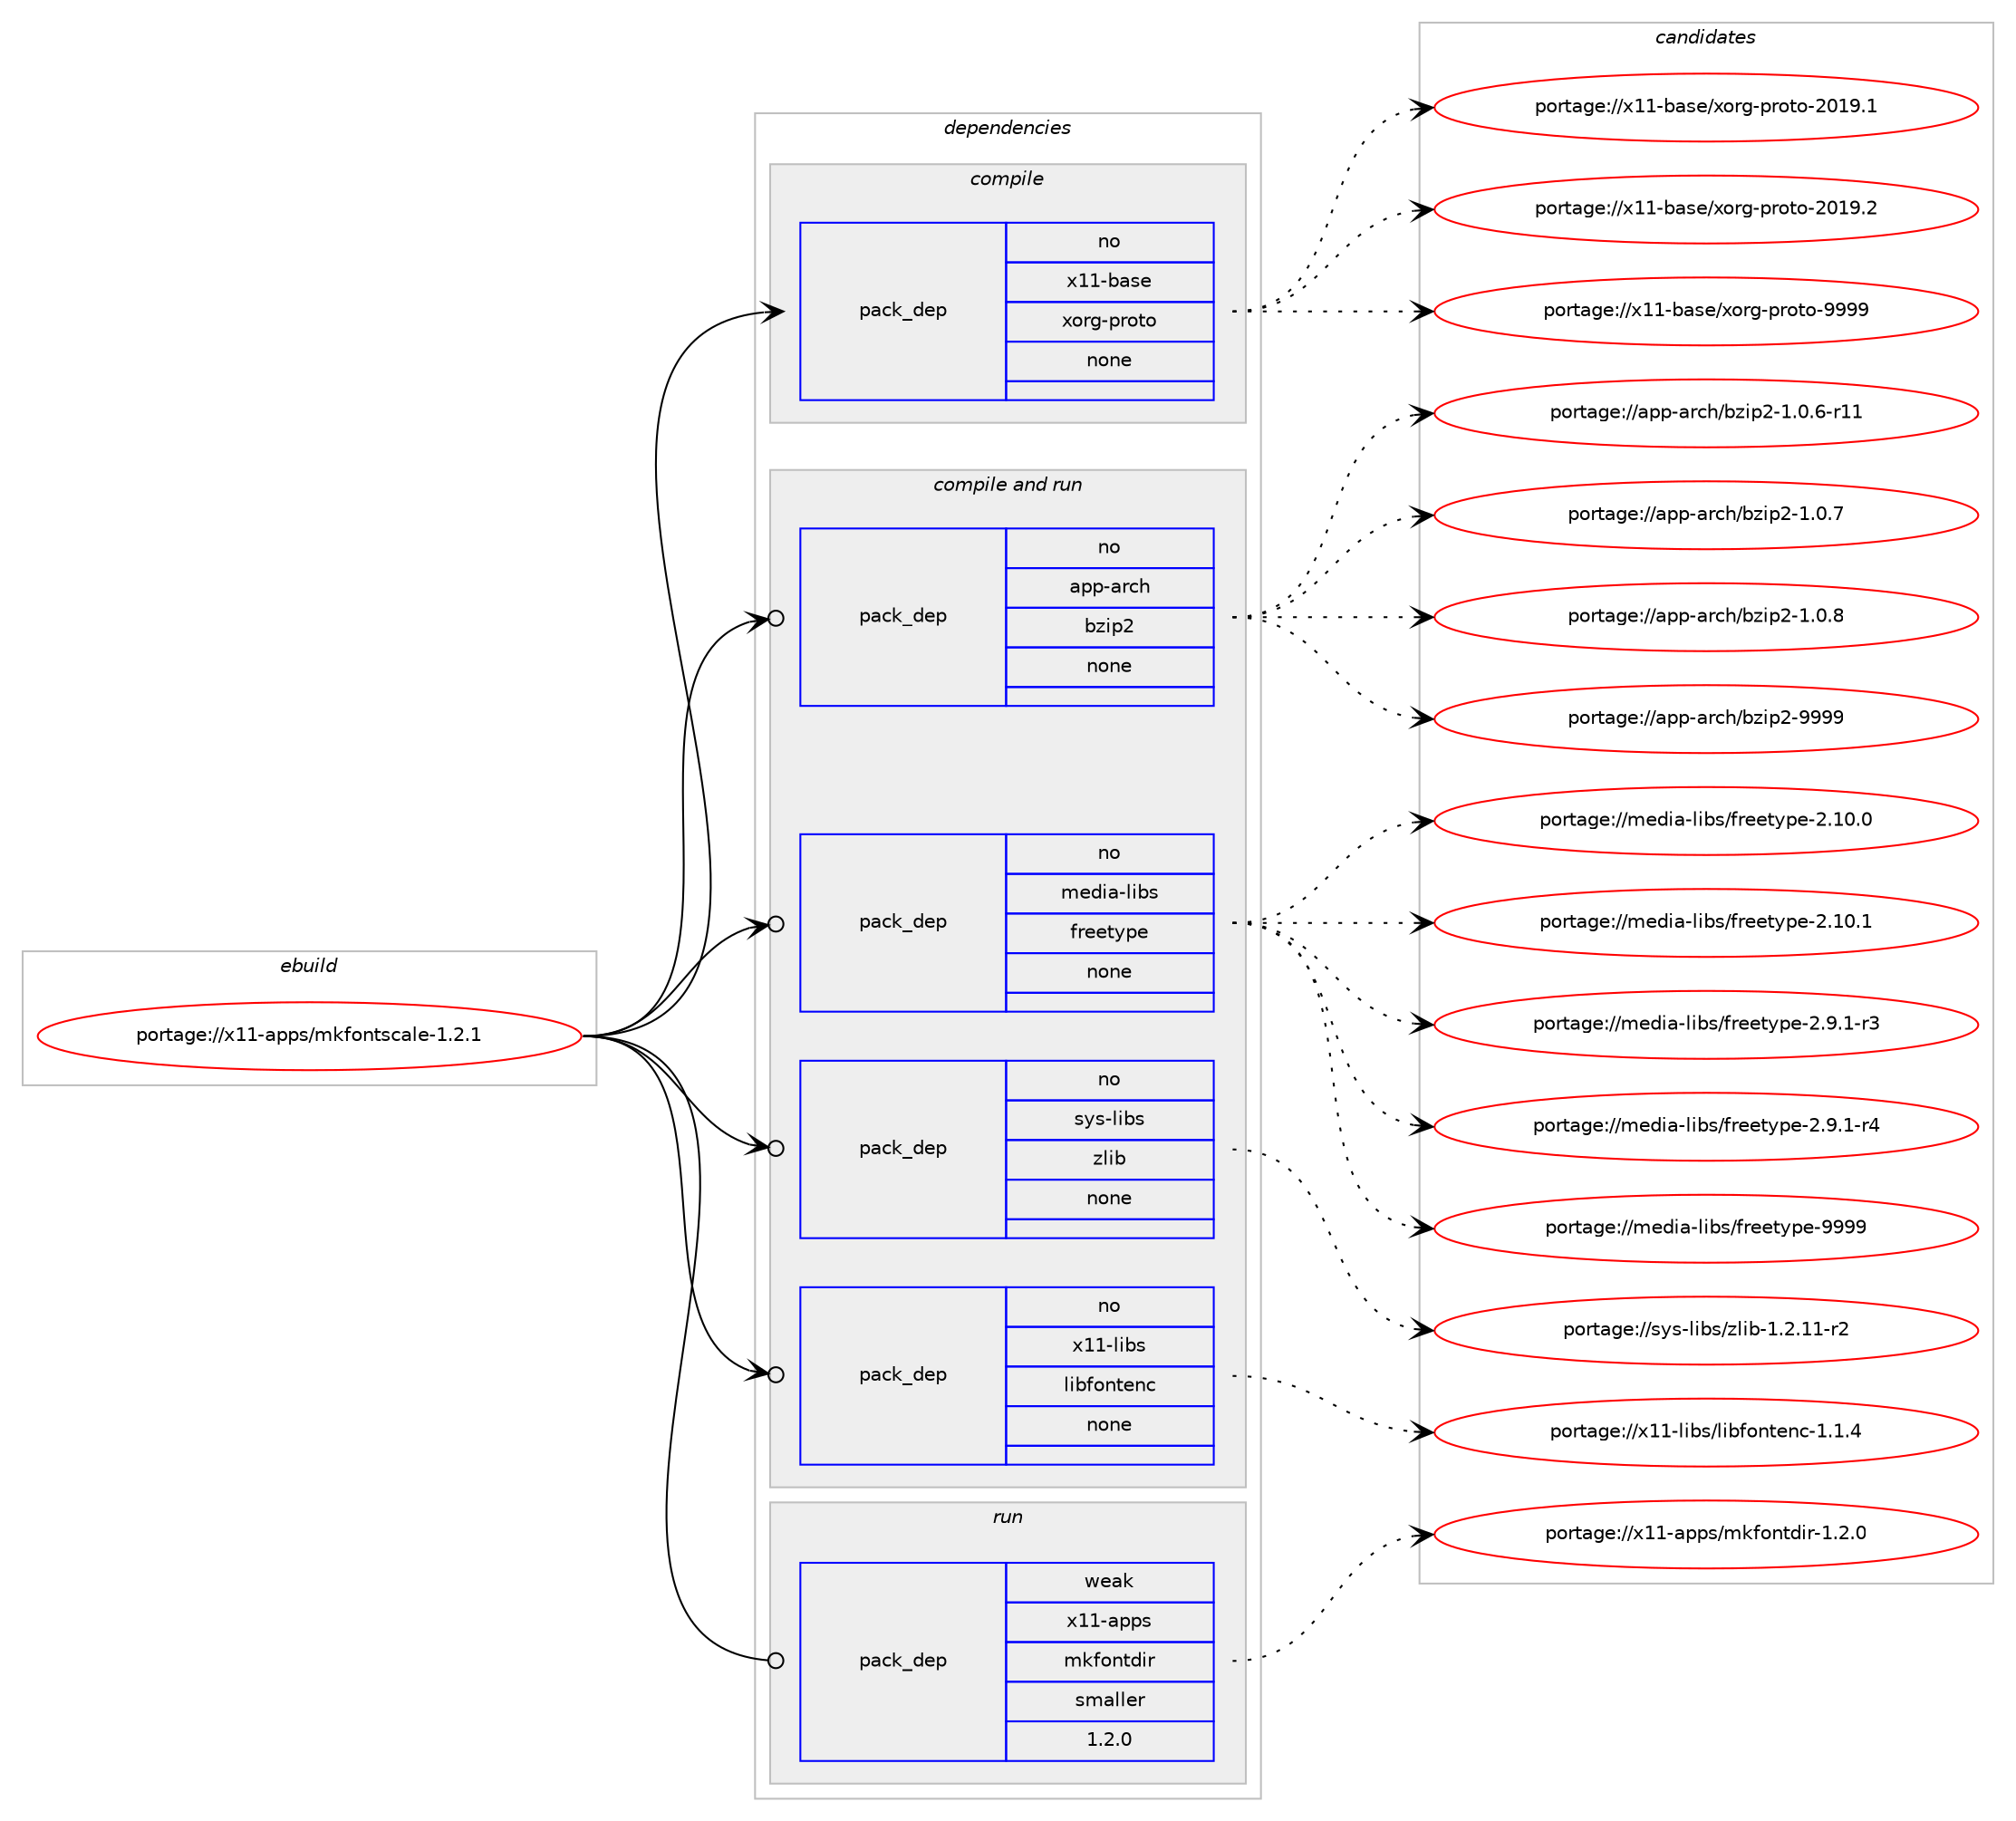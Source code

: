 digraph prolog {

# *************
# Graph options
# *************

newrank=true;
concentrate=true;
compound=true;
graph [rankdir=LR,fontname=Helvetica,fontsize=10,ranksep=1.5];#, ranksep=2.5, nodesep=0.2];
edge  [arrowhead=vee];
node  [fontname=Helvetica,fontsize=10];

# **********
# The ebuild
# **********

subgraph cluster_leftcol {
color=gray;
rank=same;
label=<<i>ebuild</i>>;
id [label="portage://x11-apps/mkfontscale-1.2.1", color=red, width=4, href="../x11-apps/mkfontscale-1.2.1.svg"];
}

# ****************
# The dependencies
# ****************

subgraph cluster_midcol {
color=gray;
label=<<i>dependencies</i>>;
subgraph cluster_compile {
fillcolor="#eeeeee";
style=filled;
label=<<i>compile</i>>;
subgraph pack330386 {
dependency445740 [label=<<TABLE BORDER="0" CELLBORDER="1" CELLSPACING="0" CELLPADDING="4" WIDTH="220"><TR><TD ROWSPAN="6" CELLPADDING="30">pack_dep</TD></TR><TR><TD WIDTH="110">no</TD></TR><TR><TD>x11-base</TD></TR><TR><TD>xorg-proto</TD></TR><TR><TD>none</TD></TR><TR><TD></TD></TR></TABLE>>, shape=none, color=blue];
}
id:e -> dependency445740:w [weight=20,style="solid",arrowhead="vee"];
}
subgraph cluster_compileandrun {
fillcolor="#eeeeee";
style=filled;
label=<<i>compile and run</i>>;
subgraph pack330387 {
dependency445741 [label=<<TABLE BORDER="0" CELLBORDER="1" CELLSPACING="0" CELLPADDING="4" WIDTH="220"><TR><TD ROWSPAN="6" CELLPADDING="30">pack_dep</TD></TR><TR><TD WIDTH="110">no</TD></TR><TR><TD>app-arch</TD></TR><TR><TD>bzip2</TD></TR><TR><TD>none</TD></TR><TR><TD></TD></TR></TABLE>>, shape=none, color=blue];
}
id:e -> dependency445741:w [weight=20,style="solid",arrowhead="odotvee"];
subgraph pack330388 {
dependency445742 [label=<<TABLE BORDER="0" CELLBORDER="1" CELLSPACING="0" CELLPADDING="4" WIDTH="220"><TR><TD ROWSPAN="6" CELLPADDING="30">pack_dep</TD></TR><TR><TD WIDTH="110">no</TD></TR><TR><TD>media-libs</TD></TR><TR><TD>freetype</TD></TR><TR><TD>none</TD></TR><TR><TD></TD></TR></TABLE>>, shape=none, color=blue];
}
id:e -> dependency445742:w [weight=20,style="solid",arrowhead="odotvee"];
subgraph pack330389 {
dependency445743 [label=<<TABLE BORDER="0" CELLBORDER="1" CELLSPACING="0" CELLPADDING="4" WIDTH="220"><TR><TD ROWSPAN="6" CELLPADDING="30">pack_dep</TD></TR><TR><TD WIDTH="110">no</TD></TR><TR><TD>sys-libs</TD></TR><TR><TD>zlib</TD></TR><TR><TD>none</TD></TR><TR><TD></TD></TR></TABLE>>, shape=none, color=blue];
}
id:e -> dependency445743:w [weight=20,style="solid",arrowhead="odotvee"];
subgraph pack330390 {
dependency445744 [label=<<TABLE BORDER="0" CELLBORDER="1" CELLSPACING="0" CELLPADDING="4" WIDTH="220"><TR><TD ROWSPAN="6" CELLPADDING="30">pack_dep</TD></TR><TR><TD WIDTH="110">no</TD></TR><TR><TD>x11-libs</TD></TR><TR><TD>libfontenc</TD></TR><TR><TD>none</TD></TR><TR><TD></TD></TR></TABLE>>, shape=none, color=blue];
}
id:e -> dependency445744:w [weight=20,style="solid",arrowhead="odotvee"];
}
subgraph cluster_run {
fillcolor="#eeeeee";
style=filled;
label=<<i>run</i>>;
subgraph pack330391 {
dependency445745 [label=<<TABLE BORDER="0" CELLBORDER="1" CELLSPACING="0" CELLPADDING="4" WIDTH="220"><TR><TD ROWSPAN="6" CELLPADDING="30">pack_dep</TD></TR><TR><TD WIDTH="110">weak</TD></TR><TR><TD>x11-apps</TD></TR><TR><TD>mkfontdir</TD></TR><TR><TD>smaller</TD></TR><TR><TD>1.2.0</TD></TR></TABLE>>, shape=none, color=blue];
}
id:e -> dependency445745:w [weight=20,style="solid",arrowhead="odot"];
}
}

# **************
# The candidates
# **************

subgraph cluster_choices {
rank=same;
color=gray;
label=<<i>candidates</i>>;

subgraph choice330386 {
color=black;
nodesep=1;
choiceportage1204949459897115101471201111141034511211411111611145504849574649 [label="portage://x11-base/xorg-proto-2019.1", color=red, width=4,href="../x11-base/xorg-proto-2019.1.svg"];
choiceportage1204949459897115101471201111141034511211411111611145504849574650 [label="portage://x11-base/xorg-proto-2019.2", color=red, width=4,href="../x11-base/xorg-proto-2019.2.svg"];
choiceportage120494945989711510147120111114103451121141111161114557575757 [label="portage://x11-base/xorg-proto-9999", color=red, width=4,href="../x11-base/xorg-proto-9999.svg"];
dependency445740:e -> choiceportage1204949459897115101471201111141034511211411111611145504849574649:w [style=dotted,weight="100"];
dependency445740:e -> choiceportage1204949459897115101471201111141034511211411111611145504849574650:w [style=dotted,weight="100"];
dependency445740:e -> choiceportage120494945989711510147120111114103451121141111161114557575757:w [style=dotted,weight="100"];
}
subgraph choice330387 {
color=black;
nodesep=1;
choiceportage97112112459711499104479812210511250454946484654451144949 [label="portage://app-arch/bzip2-1.0.6-r11", color=red, width=4,href="../app-arch/bzip2-1.0.6-r11.svg"];
choiceportage97112112459711499104479812210511250454946484655 [label="portage://app-arch/bzip2-1.0.7", color=red, width=4,href="../app-arch/bzip2-1.0.7.svg"];
choiceportage97112112459711499104479812210511250454946484656 [label="portage://app-arch/bzip2-1.0.8", color=red, width=4,href="../app-arch/bzip2-1.0.8.svg"];
choiceportage971121124597114991044798122105112504557575757 [label="portage://app-arch/bzip2-9999", color=red, width=4,href="../app-arch/bzip2-9999.svg"];
dependency445741:e -> choiceportage97112112459711499104479812210511250454946484654451144949:w [style=dotted,weight="100"];
dependency445741:e -> choiceportage97112112459711499104479812210511250454946484655:w [style=dotted,weight="100"];
dependency445741:e -> choiceportage97112112459711499104479812210511250454946484656:w [style=dotted,weight="100"];
dependency445741:e -> choiceportage971121124597114991044798122105112504557575757:w [style=dotted,weight="100"];
}
subgraph choice330388 {
color=black;
nodesep=1;
choiceportage1091011001059745108105981154710211410110111612111210145504649484648 [label="portage://media-libs/freetype-2.10.0", color=red, width=4,href="../media-libs/freetype-2.10.0.svg"];
choiceportage1091011001059745108105981154710211410110111612111210145504649484649 [label="portage://media-libs/freetype-2.10.1", color=red, width=4,href="../media-libs/freetype-2.10.1.svg"];
choiceportage109101100105974510810598115471021141011011161211121014550465746494511451 [label="portage://media-libs/freetype-2.9.1-r3", color=red, width=4,href="../media-libs/freetype-2.9.1-r3.svg"];
choiceportage109101100105974510810598115471021141011011161211121014550465746494511452 [label="portage://media-libs/freetype-2.9.1-r4", color=red, width=4,href="../media-libs/freetype-2.9.1-r4.svg"];
choiceportage109101100105974510810598115471021141011011161211121014557575757 [label="portage://media-libs/freetype-9999", color=red, width=4,href="../media-libs/freetype-9999.svg"];
dependency445742:e -> choiceportage1091011001059745108105981154710211410110111612111210145504649484648:w [style=dotted,weight="100"];
dependency445742:e -> choiceportage1091011001059745108105981154710211410110111612111210145504649484649:w [style=dotted,weight="100"];
dependency445742:e -> choiceportage109101100105974510810598115471021141011011161211121014550465746494511451:w [style=dotted,weight="100"];
dependency445742:e -> choiceportage109101100105974510810598115471021141011011161211121014550465746494511452:w [style=dotted,weight="100"];
dependency445742:e -> choiceportage109101100105974510810598115471021141011011161211121014557575757:w [style=dotted,weight="100"];
}
subgraph choice330389 {
color=black;
nodesep=1;
choiceportage11512111545108105981154712210810598454946504649494511450 [label="portage://sys-libs/zlib-1.2.11-r2", color=red, width=4,href="../sys-libs/zlib-1.2.11-r2.svg"];
dependency445743:e -> choiceportage11512111545108105981154712210810598454946504649494511450:w [style=dotted,weight="100"];
}
subgraph choice330390 {
color=black;
nodesep=1;
choiceportage12049494510810598115471081059810211111011610111099454946494652 [label="portage://x11-libs/libfontenc-1.1.4", color=red, width=4,href="../x11-libs/libfontenc-1.1.4.svg"];
dependency445744:e -> choiceportage12049494510810598115471081059810211111011610111099454946494652:w [style=dotted,weight="100"];
}
subgraph choice330391 {
color=black;
nodesep=1;
choiceportage1204949459711211211547109107102111110116100105114454946504648 [label="portage://x11-apps/mkfontdir-1.2.0", color=red, width=4,href="../x11-apps/mkfontdir-1.2.0.svg"];
dependency445745:e -> choiceportage1204949459711211211547109107102111110116100105114454946504648:w [style=dotted,weight="100"];
}
}

}
